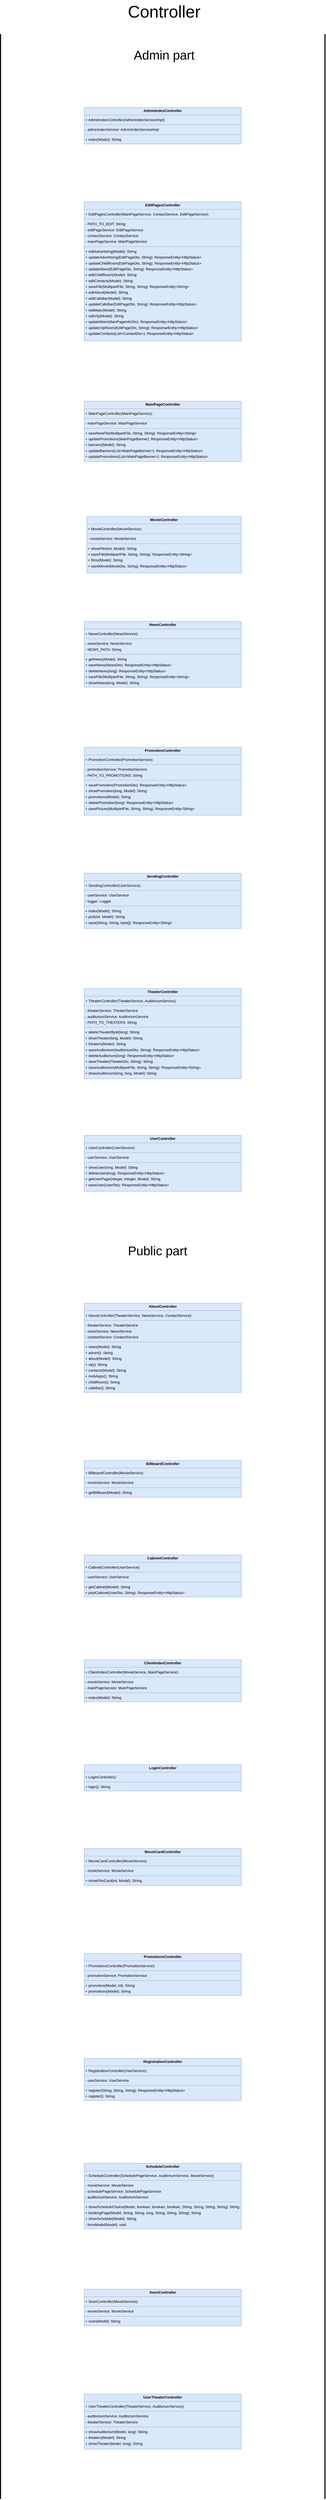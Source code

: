 <mxfile version="24.7.8">
  <diagram id="-xUIz07HcunoWoDJoD9e" name="Page-1">
    <mxGraphModel dx="2487" dy="1784" grid="1" gridSize="10" guides="1" tooltips="1" connect="1" arrows="1" fold="1" page="0" pageScale="1" pageWidth="850" pageHeight="1100" background="none" math="0" shadow="0">
      <root>
        <mxCell id="0" />
        <mxCell id="1" parent="0" />
        <mxCell id="node4" value="&lt;p style=&quot;margin:0px;margin-top:4px;text-align:center;&quot;&gt;&lt;b&gt;AdminIndexController&lt;/b&gt;&lt;/p&gt;&lt;hr size=&quot;1&quot;/&gt;&lt;p style=&quot;margin:0 0 0 4px;line-height:1.6;&quot;&gt;+ AdminIndexController(AdminIndexServiceImpl): &lt;/p&gt;&lt;hr size=&quot;1&quot;/&gt;&lt;p style=&quot;margin:0 0 0 4px;line-height:1.6;&quot;&gt;- adminIndexService: AdminIndexServiceImpl&lt;/p&gt;&lt;hr size=&quot;1&quot;/&gt;&lt;p style=&quot;margin:0 0 0 4px;line-height:1.6;&quot;&gt;+ index(Model): String&lt;/p&gt;" style="verticalAlign=top;align=left;overflow=fill;fontSize=14;fontFamily=Helvetica;html=1;rounded=0;shadow=0;comic=0;labelBackgroundColor=none;strokeWidth=1;fillColor=#dae8fc;strokeColor=#6c8ebf;" parent="1" vertex="1">
          <mxGeometry x="-360" y="-160" width="600" height="139" as="geometry" />
        </mxCell>
        <mxCell id="node6" value="&lt;p style=&quot;margin:0px;margin-top:4px;text-align:center;&quot;&gt;&lt;b&gt;EditPagesController&lt;/b&gt;&lt;/p&gt;&lt;hr size=&quot;1&quot;/&gt;&lt;p style=&quot;margin:0 0 0 4px;line-height:1.6;&quot;&gt;+ EditPagesController(MainPageService, ContactService, EditPageService): &lt;/p&gt;&lt;hr size=&quot;1&quot;/&gt;&lt;p style=&quot;margin:0 0 0 4px;line-height:1.6;&quot;&gt;- PATH_TO_EDIT: String&lt;br/&gt;- editPageService: EditPageService&lt;br/&gt;- contactService: ContactService&lt;br/&gt;- mainPageService: MainPageService&lt;/p&gt;&lt;hr size=&quot;1&quot;/&gt;&lt;p style=&quot;margin:0 0 0 4px;line-height:1.6;&quot;&gt;+ editAdvertising(Model): String&lt;br/&gt;+ updateAdvertising(EditPageDto, String): ResponseEntity&amp;lt;HttpStatus&amp;gt;&lt;br/&gt;+ updateChildRoom(EditPageDto, String): ResponseEntity&amp;lt;HttpStatus&amp;gt;&lt;br/&gt;+ updateAbout(EditPageDto, String): ResponseEntity&amp;lt;HttpStatus&amp;gt;&lt;br/&gt;+ editChildRoom(Model): String&lt;br/&gt;+ editContacts(Model): String&lt;br/&gt;+ saveFile(MultipartFile, String, String): ResponseEntity&amp;lt;String&amp;gt;&lt;br/&gt;+ editAbout(Model): String&lt;br/&gt;+ editCafeBar(Model): String&lt;br/&gt;+ updateCafeBar(EditPageDto, String): ResponseEntity&amp;lt;HttpStatus&amp;gt;&lt;br/&gt;+ editMain(Model): String&lt;br/&gt;+ editVip(Model): String&lt;br/&gt;+ updateMain(MainPageInfoDto): ResponseEntity&amp;lt;HttpStatus&amp;gt;&lt;br/&gt;+ updateVipRoom(EditPageDto, String): ResponseEntity&amp;lt;HttpStatus&amp;gt;&lt;br/&gt;+ updateContacts(List&amp;lt;ContactDto&amp;gt;): ResponseEntity&amp;lt;HttpStatus&amp;gt;&lt;/p&gt;" style="verticalAlign=top;align=left;overflow=fill;fontSize=14;fontFamily=Helvetica;html=1;rounded=0;shadow=0;comic=0;labelBackgroundColor=none;strokeWidth=1;fillColor=#dae8fc;strokeColor=#6c8ebf;" parent="1" vertex="1">
          <mxGeometry x="-360" y="200" width="600" height="530" as="geometry" />
        </mxCell>
        <mxCell id="node5" value="&lt;p style=&quot;margin:0px;margin-top:4px;text-align:center;&quot;&gt;&lt;b&gt;MainPageController&lt;/b&gt;&lt;/p&gt;&lt;hr size=&quot;1&quot;/&gt;&lt;p style=&quot;margin:0 0 0 4px;line-height:1.6;&quot;&gt;+ MainPageController(MainPageService): &lt;/p&gt;&lt;hr size=&quot;1&quot;/&gt;&lt;p style=&quot;margin:0 0 0 4px;line-height:1.6;&quot;&gt;- mainPageService: MainPageService&lt;/p&gt;&lt;hr size=&quot;1&quot;/&gt;&lt;p style=&quot;margin:0 0 0 4px;line-height:1.6;&quot;&gt;+ saveNewFile(MultipartFile, String, String): ResponseEntity&amp;lt;String&amp;gt;&lt;br/&gt;+ updatePromotions(MainPageBanner): ResponseEntity&amp;lt;HttpStatus&amp;gt;&lt;br/&gt;+ banners(Model): String&lt;br/&gt;+ updateBanners(List&amp;lt;MainPageBanner&amp;gt;): ResponseEntity&amp;lt;HttpStatus&amp;gt;&lt;br/&gt;+ updatePromotions(List&amp;lt;MainPageBanner&amp;gt;): ResponseEntity&amp;lt;HttpStatus&amp;gt;&lt;/p&gt;" style="verticalAlign=top;align=left;overflow=fill;fontSize=14;fontFamily=Helvetica;html=1;rounded=0;shadow=0;comic=0;labelBackgroundColor=none;strokeWidth=1;fillColor=#dae8fc;strokeColor=#6c8ebf;" parent="1" vertex="1">
          <mxGeometry x="-360" y="960" width="600" height="230" as="geometry" />
        </mxCell>
        <mxCell id="node2" value="&lt;p style=&quot;margin:0px;margin-top:4px;text-align:center;&quot;&gt;&lt;b&gt;MovieController&lt;/b&gt;&lt;/p&gt;&lt;hr size=&quot;1&quot;/&gt;&lt;p style=&quot;margin:0 0 0 4px;line-height:1.6;&quot;&gt;+ MovieController(MovieService): &lt;/p&gt;&lt;hr size=&quot;1&quot;/&gt;&lt;p style=&quot;margin:0 0 0 4px;line-height:1.6;&quot;&gt;- movieService: MovieService&lt;/p&gt;&lt;hr size=&quot;1&quot;/&gt;&lt;p style=&quot;margin:0 0 0 4px;line-height:1.6;&quot;&gt;+ showFilm(int, Model): String&lt;br/&gt;+ saveFile(MultipartFile, String, String): ResponseEntity&amp;lt;String&amp;gt;&lt;br/&gt;+ films(Model): String&lt;br/&gt;+ saveMovie(MovieDto, String): ResponseEntity&amp;lt;HttpStatus&amp;gt;&lt;/p&gt;" style="verticalAlign=top;align=left;overflow=fill;fontSize=14;fontFamily=Helvetica;html=1;rounded=0;shadow=0;comic=0;labelBackgroundColor=none;strokeWidth=1;fillColor=#dae8fc;strokeColor=#6c8ebf;" parent="1" vertex="1">
          <mxGeometry x="-350" y="1400" width="590" height="215" as="geometry" />
        </mxCell>
        <mxCell id="node8" value="&lt;p style=&quot;margin:0px;margin-top:4px;text-align:center;&quot;&gt;&lt;b&gt;NewsController&lt;/b&gt;&lt;/p&gt;&lt;hr size=&quot;1&quot;/&gt;&lt;p style=&quot;margin:0 0 0 4px;line-height:1.6;&quot;&gt;+ NewsController(NewsService): &lt;/p&gt;&lt;hr size=&quot;1&quot;/&gt;&lt;p style=&quot;margin:0 0 0 4px;line-height:1.6;&quot;&gt;- newsService: NewsService&lt;br/&gt;- NEWS_PATH: String&lt;/p&gt;&lt;hr size=&quot;1&quot;/&gt;&lt;p style=&quot;margin:0 0 0 4px;line-height:1.6;&quot;&gt;+ getNews(Model): String&lt;br/&gt;+ saveNews(NewsDto): ResponseEntity&amp;lt;HttpStatus&amp;gt;&lt;br/&gt;+ deleteNews(long): ResponseEntity&amp;lt;HttpStatus&amp;gt;&lt;br/&gt;+ saveFile(MultipartFile, String, String): ResponseEntity&amp;lt;String&amp;gt;&lt;br/&gt;+ showNews(long, Model): String&lt;/p&gt;" style="verticalAlign=top;align=left;overflow=fill;fontSize=14;fontFamily=Helvetica;html=1;rounded=0;shadow=0;comic=0;labelBackgroundColor=none;strokeWidth=1;fillColor=#dae8fc;strokeColor=#6c8ebf;" parent="1" vertex="1">
          <mxGeometry x="-360" y="1800" width="600" height="251" as="geometry" />
        </mxCell>
        <mxCell id="node7" value="&lt;p style=&quot;margin:0px;margin-top:4px;text-align:center;&quot;&gt;&lt;b&gt;PromotionController&lt;/b&gt;&lt;/p&gt;&lt;hr size=&quot;1&quot;/&gt;&lt;p style=&quot;margin:0 0 0 4px;line-height:1.6;&quot;&gt;+ PromotionController(PromotionService): &lt;/p&gt;&lt;hr size=&quot;1&quot;/&gt;&lt;p style=&quot;margin:0 0 0 4px;line-height:1.6;&quot;&gt;- promotionService: PromotionService&lt;br/&gt;- PATH_TO_PROMOTIONS: String&lt;/p&gt;&lt;hr size=&quot;1&quot;/&gt;&lt;p style=&quot;margin:0 0 0 4px;line-height:1.6;&quot;&gt;+ savePromotion(PromotionDto): ResponseEntity&amp;lt;HttpStatus&amp;gt;&lt;br/&gt;+ showPromotion(long, Model): String&lt;br/&gt;+ promotions(Model): String&lt;br/&gt;+ deletePromotion(long): ResponseEntity&amp;lt;HttpStatus&amp;gt;&lt;br/&gt;+ savePicture(MultipartFile, String, String): ResponseEntity&amp;lt;String&amp;gt;&lt;/p&gt;" style="verticalAlign=top;align=left;overflow=fill;fontSize=14;fontFamily=Helvetica;html=1;rounded=0;shadow=0;comic=0;labelBackgroundColor=none;strokeWidth=1;fillColor=#dae8fc;strokeColor=#6c8ebf;" parent="1" vertex="1">
          <mxGeometry x="-360" y="2280" width="600" height="259" as="geometry" />
        </mxCell>
        <mxCell id="node3" value="&lt;p style=&quot;margin:0px;margin-top:4px;text-align:center;&quot;&gt;&lt;b&gt;SendingController&lt;/b&gt;&lt;/p&gt;&lt;hr size=&quot;1&quot;/&gt;&lt;p style=&quot;margin:0 0 0 4px;line-height:1.6;&quot;&gt;+ SendingController(UserService): &lt;/p&gt;&lt;hr size=&quot;1&quot;/&gt;&lt;p style=&quot;margin:0 0 0 4px;line-height:1.6;&quot;&gt;- userService: UserService&lt;br/&gt;- logger: Logger&lt;/p&gt;&lt;hr size=&quot;1&quot;/&gt;&lt;p style=&quot;margin:0 0 0 4px;line-height:1.6;&quot;&gt;+ index(Model): String&lt;br/&gt;+ pick(int, Model): String&lt;br/&gt;+ save(String, String, byte[]): ResponseEntity&amp;lt;String&amp;gt;&lt;/p&gt;" style="verticalAlign=top;align=left;overflow=fill;fontSize=14;fontFamily=Helvetica;html=1;rounded=0;shadow=0;comic=0;labelBackgroundColor=none;strokeWidth=1;fillColor=#dae8fc;strokeColor=#6c8ebf;" parent="1" vertex="1">
          <mxGeometry x="-360" y="2760" width="600" height="211" as="geometry" />
        </mxCell>
        <mxCell id="node0" value="&lt;p style=&quot;margin:0px;margin-top:4px;text-align:center;&quot;&gt;&lt;b&gt;TheaterController&lt;/b&gt;&lt;/p&gt;&lt;hr size=&quot;1&quot;/&gt;&lt;p style=&quot;margin:0 0 0 4px;line-height:1.6;&quot;&gt;+ TheaterController(TheaterService, AuditoriumService): &lt;/p&gt;&lt;hr size=&quot;1&quot;/&gt;&lt;p style=&quot;margin:0 0 0 4px;line-height:1.6;&quot;&gt;- theaterService: TheaterService&lt;br/&gt;- auditoriumService: AuditoriumService&lt;br/&gt;- PATH_TO_THEATERS: String&lt;/p&gt;&lt;hr size=&quot;1&quot;/&gt;&lt;p style=&quot;margin:0 0 0 4px;line-height:1.6;&quot;&gt;+ deleteTheaterById(long): String&lt;br/&gt;+ showTheater(long, Model): String&lt;br/&gt;+ theaters(Model): String&lt;br/&gt;+ saveAuditorium(AuditoriumDto, String): ResponseEntity&amp;lt;HttpStatus&amp;gt;&lt;br/&gt;+ deleteAuditorium(long): ResponseEntity&amp;lt;HttpStatus&amp;gt;&lt;br/&gt;+ saveTheater(TheaterDto, String): String&lt;br/&gt;+ saveAuditorium(MultipartFile, String, String): ResponseEntity&amp;lt;String&amp;gt;&lt;br/&gt;+ showAuditorium(long, long, Model): String&lt;/p&gt;" style="verticalAlign=top;align=left;overflow=fill;fontSize=14;fontFamily=Helvetica;html=1;rounded=0;shadow=0;comic=0;labelBackgroundColor=none;strokeWidth=1;fillColor=#dae8fc;strokeColor=#6c8ebf;" parent="1" vertex="1">
          <mxGeometry x="-360" y="3200" width="600" height="344" as="geometry" />
        </mxCell>
        <mxCell id="node1" value="&lt;p style=&quot;margin:0px;margin-top:4px;text-align:center;&quot;&gt;&lt;b&gt;UserController&lt;/b&gt;&lt;/p&gt;&lt;hr size=&quot;1&quot;/&gt;&lt;p style=&quot;margin:0 0 0 4px;line-height:1.6;&quot;&gt;+ UserController(UserService): &lt;/p&gt;&lt;hr size=&quot;1&quot;/&gt;&lt;p style=&quot;margin:0 0 0 4px;line-height:1.6;&quot;&gt;- userService: UserService&lt;/p&gt;&lt;hr size=&quot;1&quot;/&gt;&lt;p style=&quot;margin:0 0 0 4px;line-height:1.6;&quot;&gt;+ showUser(long, Model): String&lt;br/&gt;+ deleteUser(long): ResponseEntity&amp;lt;HttpStatus&amp;gt;&lt;br/&gt;+ getUserPage(Integer, Integer, Model): String&lt;br/&gt;+ saveUser(UserDto): ResponseEntity&amp;lt;HttpStatus&amp;gt;&lt;/p&gt;" style="verticalAlign=top;align=left;overflow=fill;fontSize=14;fontFamily=Helvetica;html=1;rounded=0;shadow=0;comic=0;labelBackgroundColor=none;strokeWidth=1;fillColor=#dae8fc;strokeColor=#6c8ebf;" parent="1" vertex="1">
          <mxGeometry x="-360" y="3760" width="600" height="213" as="geometry" />
        </mxCell>
        <mxCell id="w6Y9L4YbT9dWOtbwtHE6-1" value="" style="endArrow=none;html=1;rounded=0;strokeWidth=4;" parent="1" edge="1">
          <mxGeometry width="50" height="50" relative="1" as="geometry">
            <mxPoint x="-680" y="8960" as="sourcePoint" />
            <mxPoint x="-680" y="-440" as="targetPoint" />
          </mxGeometry>
        </mxCell>
        <mxCell id="w6Y9L4YbT9dWOtbwtHE6-2" value="Controller" style="text;html=1;align=center;verticalAlign=middle;resizable=0;points=[];autosize=1;strokeColor=none;fillColor=none;fontSize=64;" parent="1" vertex="1">
          <mxGeometry x="-205" y="-570" width="300" height="90" as="geometry" />
        </mxCell>
        <mxCell id="w6Y9L4YbT9dWOtbwtHE6-3" value="" style="endArrow=none;html=1;rounded=0;strokeWidth=4;" parent="1" edge="1">
          <mxGeometry width="50" height="50" relative="1" as="geometry">
            <mxPoint x="560" y="8960" as="sourcePoint" />
            <mxPoint x="560" y="-440" as="targetPoint" />
          </mxGeometry>
        </mxCell>
        <mxCell id="w6Y9L4YbT9dWOtbwtHE6-4" value="&lt;p style=&quot;margin:0px;margin-top:4px;text-align:center;&quot;&gt;&lt;b&gt;AboutController&lt;/b&gt;&lt;/p&gt;&lt;hr size=&quot;1&quot;/&gt;&lt;p style=&quot;margin:0 0 0 4px;line-height:1.6;&quot;&gt;+ AboutController(TheaterService, NewsService, ContactService): &lt;/p&gt;&lt;hr size=&quot;1&quot;/&gt;&lt;p style=&quot;margin:0 0 0 4px;line-height:1.6;&quot;&gt;- theaterService: TheaterService&lt;br/&gt;- newsService: NewsService&lt;br/&gt;- contactService: ContactService&lt;/p&gt;&lt;hr size=&quot;1&quot;/&gt;&lt;p style=&quot;margin:0 0 0 4px;line-height:1.6;&quot;&gt;+ news(Model): String&lt;br/&gt;+ advert(): String&lt;br/&gt;+ about(Model): String&lt;br/&gt;+ vip(): String&lt;br/&gt;+ contacts(Model): String&lt;br/&gt;+ mobApps(): String&lt;br/&gt;+ childRoom(): String&lt;br/&gt;+ cafeBar(): String&lt;/p&gt;" style="verticalAlign=top;align=left;overflow=fill;fontSize=14;fontFamily=Helvetica;html=1;rounded=0;shadow=0;comic=0;labelBackgroundColor=none;strokeWidth=1;fillColor=#dae8fc;strokeColor=#6c8ebf;" parent="1" vertex="1">
          <mxGeometry x="-360" y="4400" width="600" height="340" as="geometry" />
        </mxCell>
        <mxCell id="w6Y9L4YbT9dWOtbwtHE6-5" value="&lt;p style=&quot;margin:0px;margin-top:4px;text-align:center;&quot;&gt;&lt;b&gt;BillboardController&lt;/b&gt;&lt;/p&gt;&lt;hr size=&quot;1&quot;/&gt;&lt;p style=&quot;margin:0 0 0 4px;line-height:1.6;&quot;&gt;+ BillboardController(MovieService): &lt;/p&gt;&lt;hr size=&quot;1&quot;/&gt;&lt;p style=&quot;margin:0 0 0 4px;line-height:1.6;&quot;&gt;- movieService: MovieService&lt;/p&gt;&lt;hr size=&quot;1&quot;/&gt;&lt;p style=&quot;margin:0 0 0 4px;line-height:1.6;&quot;&gt;+ getBillboard(Model): String&lt;/p&gt;" style="verticalAlign=top;align=left;overflow=fill;fontSize=14;fontFamily=Helvetica;html=1;rounded=0;shadow=0;comic=0;labelBackgroundColor=none;strokeWidth=1;fillColor=#dae8fc;strokeColor=#6c8ebf;" parent="1" vertex="1">
          <mxGeometry x="-360" y="5000" width="600" height="140" as="geometry" />
        </mxCell>
        <mxCell id="w6Y9L4YbT9dWOtbwtHE6-6" value="&lt;p style=&quot;margin:0px;margin-top:4px;text-align:center;&quot;&gt;&lt;b&gt;CabinetController&lt;/b&gt;&lt;/p&gt;&lt;hr size=&quot;1&quot;/&gt;&lt;p style=&quot;margin:0 0 0 4px;line-height:1.6;&quot;&gt;+ CabinetController(UserService): &lt;/p&gt;&lt;hr size=&quot;1&quot;/&gt;&lt;p style=&quot;margin:0 0 0 4px;line-height:1.6;&quot;&gt;- userService: UserService&lt;/p&gt;&lt;hr size=&quot;1&quot;/&gt;&lt;p style=&quot;margin:0 0 0 4px;line-height:1.6;&quot;&gt;+ getCabinet(Model): String&lt;br/&gt;+ postCabinet(UserDto, String): ResponseEntity&amp;lt;HttpStatus&amp;gt;&lt;/p&gt;" style="verticalAlign=top;align=left;overflow=fill;fontSize=14;fontFamily=Helvetica;html=1;rounded=0;shadow=0;comic=0;labelBackgroundColor=none;strokeWidth=1;fillColor=#dae8fc;strokeColor=#6c8ebf;" parent="1" vertex="1">
          <mxGeometry x="-360" y="5360" width="600" height="160" as="geometry" />
        </mxCell>
        <mxCell id="_80G5sTWAN3Qly69pA7i-1" value="&lt;p style=&quot;margin:0px;margin-top:4px;text-align:center;&quot;&gt;&lt;b&gt;ClientIndexController&lt;/b&gt;&lt;/p&gt;&lt;hr size=&quot;1&quot;/&gt;&lt;p style=&quot;margin:0 0 0 4px;line-height:1.6;&quot;&gt;+ ClientIndexController(MovieService, MainPageService): &lt;/p&gt;&lt;hr size=&quot;1&quot;/&gt;&lt;p style=&quot;margin:0 0 0 4px;line-height:1.6;&quot;&gt;- movieService: MovieService&lt;br/&gt;- mainPageService: MainPageService&lt;/p&gt;&lt;hr size=&quot;1&quot;/&gt;&lt;p style=&quot;margin:0 0 0 4px;line-height:1.6;&quot;&gt;+ index(Model): String&lt;/p&gt;" style="verticalAlign=top;align=left;overflow=fill;fontSize=14;fontFamily=Helvetica;html=1;rounded=0;shadow=0;comic=0;labelBackgroundColor=none;strokeWidth=1;fillColor=#dae8fc;strokeColor=#6c8ebf;" vertex="1" parent="1">
          <mxGeometry x="-360" y="5760" width="600" height="160" as="geometry" />
        </mxCell>
        <mxCell id="_80G5sTWAN3Qly69pA7i-2" value="&lt;p style=&quot;margin:0px;margin-top:4px;text-align:center;&quot;&gt;&lt;b&gt;LoginController&lt;/b&gt;&lt;/p&gt;&lt;hr size=&quot;1&quot;/&gt;&lt;p style=&quot;margin:0 0 0 4px;line-height:1.6;&quot;&gt;+ LoginController(): &lt;/p&gt;&lt;hr size=&quot;1&quot;/&gt;&lt;p style=&quot;margin:0 0 0 4px;line-height:1.6;&quot;&gt;+ login(): String&lt;/p&gt;" style="verticalAlign=top;align=left;overflow=fill;fontSize=14;fontFamily=Helvetica;html=1;rounded=0;shadow=0;comic=0;labelBackgroundColor=none;strokeWidth=1;fillColor=#dae8fc;strokeColor=#6c8ebf;" vertex="1" parent="1">
          <mxGeometry x="-360" y="6160" width="600" height="100" as="geometry" />
        </mxCell>
        <mxCell id="_80G5sTWAN3Qly69pA7i-3" value="&lt;p style=&quot;margin:0px;margin-top:4px;text-align:center;&quot;&gt;&lt;b&gt;MovieCardController&lt;/b&gt;&lt;/p&gt;&lt;hr size=&quot;1&quot;/&gt;&lt;p style=&quot;margin:0 0 0 4px;line-height:1.6;&quot;&gt;+ MovieCardController(MovieService): &lt;/p&gt;&lt;hr size=&quot;1&quot;/&gt;&lt;p style=&quot;margin:0 0 0 4px;line-height:1.6;&quot;&gt;- movieService: MovieService&lt;/p&gt;&lt;hr size=&quot;1&quot;/&gt;&lt;p style=&quot;margin:0 0 0 4px;line-height:1.6;&quot;&gt;+ showFilmCard(int, Model): String&lt;/p&gt;" style="verticalAlign=top;align=left;overflow=fill;fontSize=14;fontFamily=Helvetica;html=1;rounded=0;shadow=0;comic=0;labelBackgroundColor=none;strokeWidth=1;fillColor=#dae8fc;strokeColor=#6c8ebf;" vertex="1" parent="1">
          <mxGeometry x="-360" y="6480" width="600" height="140" as="geometry" />
        </mxCell>
        <mxCell id="_80G5sTWAN3Qly69pA7i-4" value="&lt;p style=&quot;margin:0px;margin-top:4px;text-align:center;&quot;&gt;&lt;b&gt;PromotionsController&lt;/b&gt;&lt;/p&gt;&lt;hr size=&quot;1&quot;/&gt;&lt;p style=&quot;margin:0 0 0 4px;line-height:1.6;&quot;&gt;+ PromotionsController(PromotionService): &lt;/p&gt;&lt;hr size=&quot;1&quot;/&gt;&lt;p style=&quot;margin:0 0 0 4px;line-height:1.6;&quot;&gt;- promotionService: PromotionService&lt;/p&gt;&lt;hr size=&quot;1&quot;/&gt;&lt;p style=&quot;margin:0 0 0 4px;line-height:1.6;&quot;&gt;+ promotion(Model, int): String&lt;br/&gt;+ promotions(Model): String&lt;/p&gt;" style="verticalAlign=top;align=left;overflow=fill;fontSize=14;fontFamily=Helvetica;html=1;rounded=0;shadow=0;comic=0;labelBackgroundColor=none;strokeWidth=1;fillColor=#dae8fc;strokeColor=#6c8ebf;" vertex="1" parent="1">
          <mxGeometry x="-360" y="6880" width="600" height="160" as="geometry" />
        </mxCell>
        <mxCell id="_80G5sTWAN3Qly69pA7i-5" value="&lt;p style=&quot;margin:0px;margin-top:4px;text-align:center;&quot;&gt;&lt;b&gt;RegistrationController&lt;/b&gt;&lt;/p&gt;&lt;hr size=&quot;1&quot;/&gt;&lt;p style=&quot;margin:0 0 0 4px;line-height:1.6;&quot;&gt;+ RegistrationController(UserService): &lt;/p&gt;&lt;hr size=&quot;1&quot;/&gt;&lt;p style=&quot;margin:0 0 0 4px;line-height:1.6;&quot;&gt;- userService: UserService&lt;/p&gt;&lt;hr size=&quot;1&quot;/&gt;&lt;p style=&quot;margin:0 0 0 4px;line-height:1.6;&quot;&gt;+ register(String, String, String): ResponseEntity&amp;lt;HttpStatus&amp;gt;&lt;br/&gt;+ register(): String&lt;/p&gt;" style="verticalAlign=top;align=left;overflow=fill;fontSize=14;fontFamily=Helvetica;html=1;rounded=0;shadow=0;comic=0;labelBackgroundColor=none;strokeWidth=1;fillColor=#dae8fc;strokeColor=#6c8ebf;" vertex="1" parent="1">
          <mxGeometry x="-360" y="7280" width="600" height="160" as="geometry" />
        </mxCell>
        <mxCell id="_80G5sTWAN3Qly69pA7i-6" value="&lt;p style=&quot;margin:0px;margin-top:4px;text-align:center;&quot;&gt;&lt;b&gt;ScheduleController&lt;/b&gt;&lt;/p&gt;&lt;hr size=&quot;1&quot;/&gt;&lt;p style=&quot;margin:0 0 0 4px;line-height:1.6;&quot;&gt;+ ScheduleController(SchedulePageService, AuditoriumService, MovieService): &lt;/p&gt;&lt;hr size=&quot;1&quot;/&gt;&lt;p style=&quot;margin:0 0 0 4px;line-height:1.6;&quot;&gt;- movieService: MovieService&lt;br/&gt;- schedulePageService: SchedulePageService&lt;br/&gt;- auditoriumService: AuditoriumService&lt;/p&gt;&lt;hr size=&quot;1&quot;/&gt;&lt;p style=&quot;margin:0 0 0 4px;line-height:1.6;&quot;&gt;+ showScheduleChoice(Model, boolean, boolean, boolean, String, String, String, String): String&lt;br/&gt;+ bookingPage(Model, String, String, long, String, String, String): String&lt;br/&gt;+ showSchedule(Model): String&lt;br/&gt;- formModel(Model): void&lt;/p&gt;" style="verticalAlign=top;align=left;overflow=fill;fontSize=14;fontFamily=Helvetica;html=1;rounded=0;shadow=0;comic=0;labelBackgroundColor=none;strokeWidth=1;fillColor=#dae8fc;strokeColor=#6c8ebf;" vertex="1" parent="1">
          <mxGeometry x="-360" y="7680" width="600" height="250" as="geometry" />
        </mxCell>
        <mxCell id="_80G5sTWAN3Qly69pA7i-7" value="&lt;p style=&quot;margin:0px;margin-top:4px;text-align:center;&quot;&gt;&lt;b&gt;SoonController&lt;/b&gt;&lt;/p&gt;&lt;hr size=&quot;1&quot;/&gt;&lt;p style=&quot;margin:0 0 0 4px;line-height:1.6;&quot;&gt;+ SoonController(MovieService): &lt;/p&gt;&lt;hr size=&quot;1&quot;/&gt;&lt;p style=&quot;margin:0 0 0 4px;line-height:1.6;&quot;&gt;- movieService: MovieService&lt;/p&gt;&lt;hr size=&quot;1&quot;/&gt;&lt;p style=&quot;margin:0 0 0 4px;line-height:1.6;&quot;&gt;+ soon(Model): String&lt;/p&gt;" style="verticalAlign=top;align=left;overflow=fill;fontSize=14;fontFamily=Helvetica;html=1;rounded=0;shadow=0;comic=0;labelBackgroundColor=none;strokeWidth=1;fillColor=#dae8fc;strokeColor=#6c8ebf;" vertex="1" parent="1">
          <mxGeometry x="-360" y="8160" width="600" height="140" as="geometry" />
        </mxCell>
        <mxCell id="_80G5sTWAN3Qly69pA7i-8" value="&lt;p style=&quot;margin:0px;margin-top:4px;text-align:center;&quot;&gt;&lt;b&gt;UserTheaterController&lt;/b&gt;&lt;/p&gt;&lt;hr size=&quot;1&quot;/&gt;&lt;p style=&quot;margin:0 0 0 4px;line-height:1.6;&quot;&gt;+ UserTheaterController(TheaterService, AuditoriumService): &lt;/p&gt;&lt;hr size=&quot;1&quot;/&gt;&lt;p style=&quot;margin:0 0 0 4px;line-height:1.6;&quot;&gt;- auditoriumService: AuditoriumService&lt;br/&gt;- theaterService: TheaterService&lt;/p&gt;&lt;hr size=&quot;1&quot;/&gt;&lt;p style=&quot;margin:0 0 0 4px;line-height:1.6;&quot;&gt;+ showAuditorium(Model, long): String&lt;br/&gt;+ theaters(Model): String&lt;br/&gt;+ showTheater(Model, long): String&lt;/p&gt;" style="verticalAlign=top;align=left;overflow=fill;fontSize=14;fontFamily=Helvetica;html=1;rounded=0;shadow=0;comic=0;labelBackgroundColor=none;strokeWidth=1;fillColor=#dae8fc;strokeColor=#6c8ebf;" vertex="1" parent="1">
          <mxGeometry x="-360" y="8560" width="600" height="210" as="geometry" />
        </mxCell>
        <mxCell id="_80G5sTWAN3Qly69pA7i-9" value="&lt;font style=&quot;font-size: 48px;&quot;&gt;Admin p&lt;span style=&quot;background-color: initial;&quot;&gt;art&lt;/span&gt;&lt;/font&gt;" style="text;html=1;align=center;verticalAlign=middle;resizable=0;points=[];autosize=1;strokeColor=none;fillColor=none;fontSize=64;" vertex="1" parent="1">
          <mxGeometry x="-185" y="-410" width="260" height="90" as="geometry" />
        </mxCell>
        <mxCell id="_80G5sTWAN3Qly69pA7i-10" value="&lt;font style=&quot;font-size: 48px;&quot;&gt;Public&amp;nbsp;&lt;/font&gt;&lt;span style=&quot;font-size: 48px; background-color: initial;&quot;&gt;p&lt;/span&gt;&lt;span style=&quot;font-size: 48px; background-color: initial;&quot;&gt;art&lt;/span&gt;" style="text;html=1;align=center;verticalAlign=middle;resizable=0;points=[];autosize=1;strokeColor=none;fillColor=none;fontSize=64;" vertex="1" parent="1">
          <mxGeometry x="-205" y="4150" width="250" height="90" as="geometry" />
        </mxCell>
      </root>
    </mxGraphModel>
  </diagram>
</mxfile>

